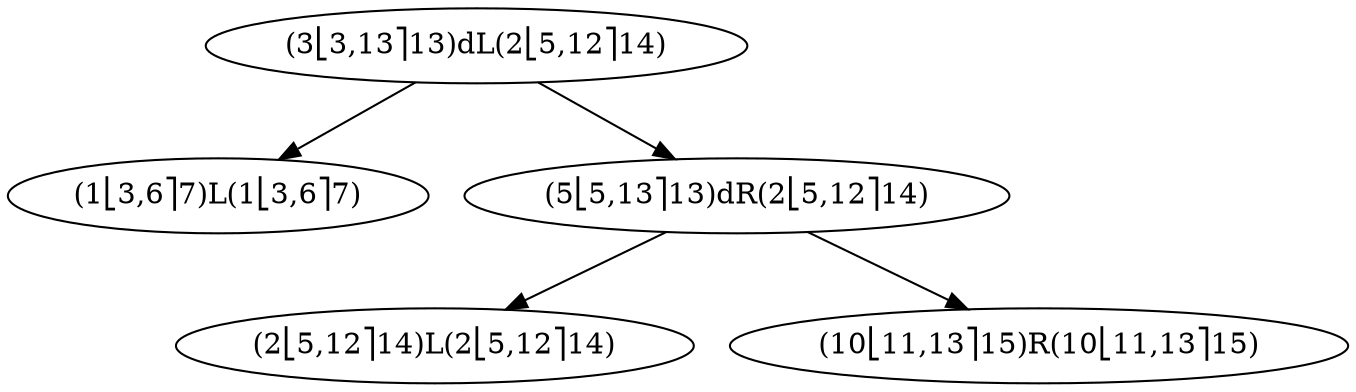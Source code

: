 digraph G {2[label="(3⎣3,13⎤13)dL(2⎣5,12⎤14)"]
2 -> 0;
0[label="(1⎣3,6⎤7)L(1⎣3,6⎤7)"]
2 -> 4;
4[label="(5⎣5,13⎤13)dR(2⎣5,12⎤14)"]
4 -> 1;
1[label="(2⎣5,12⎤14)L(2⎣5,12⎤14)"]
4 -> 3;
3[label="(10⎣11,13⎤15)R(10⎣11,13⎤15)"]
}